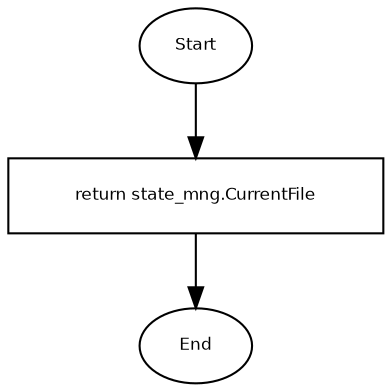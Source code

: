 digraph Flow_GetCurrentFile {
 
 node [
         fontname = "Bitstream Vera Sans"
         fontsize = 8
         shape = "record"
     ]

 edge [
         fontname = "Bitstream Vera Sans"
         fontsize = 8
         fontcolor = "Red"
     ]

// all blocks
start [label="Start", shape="oval"];
get_currentfile [label="return state_mng.CurrentFile", shape="box", fixedsize=true, width=2.5]
end [label="End", shape="oval"];

// relations
start -> get_currentfile
get_currentfile -> end

}
